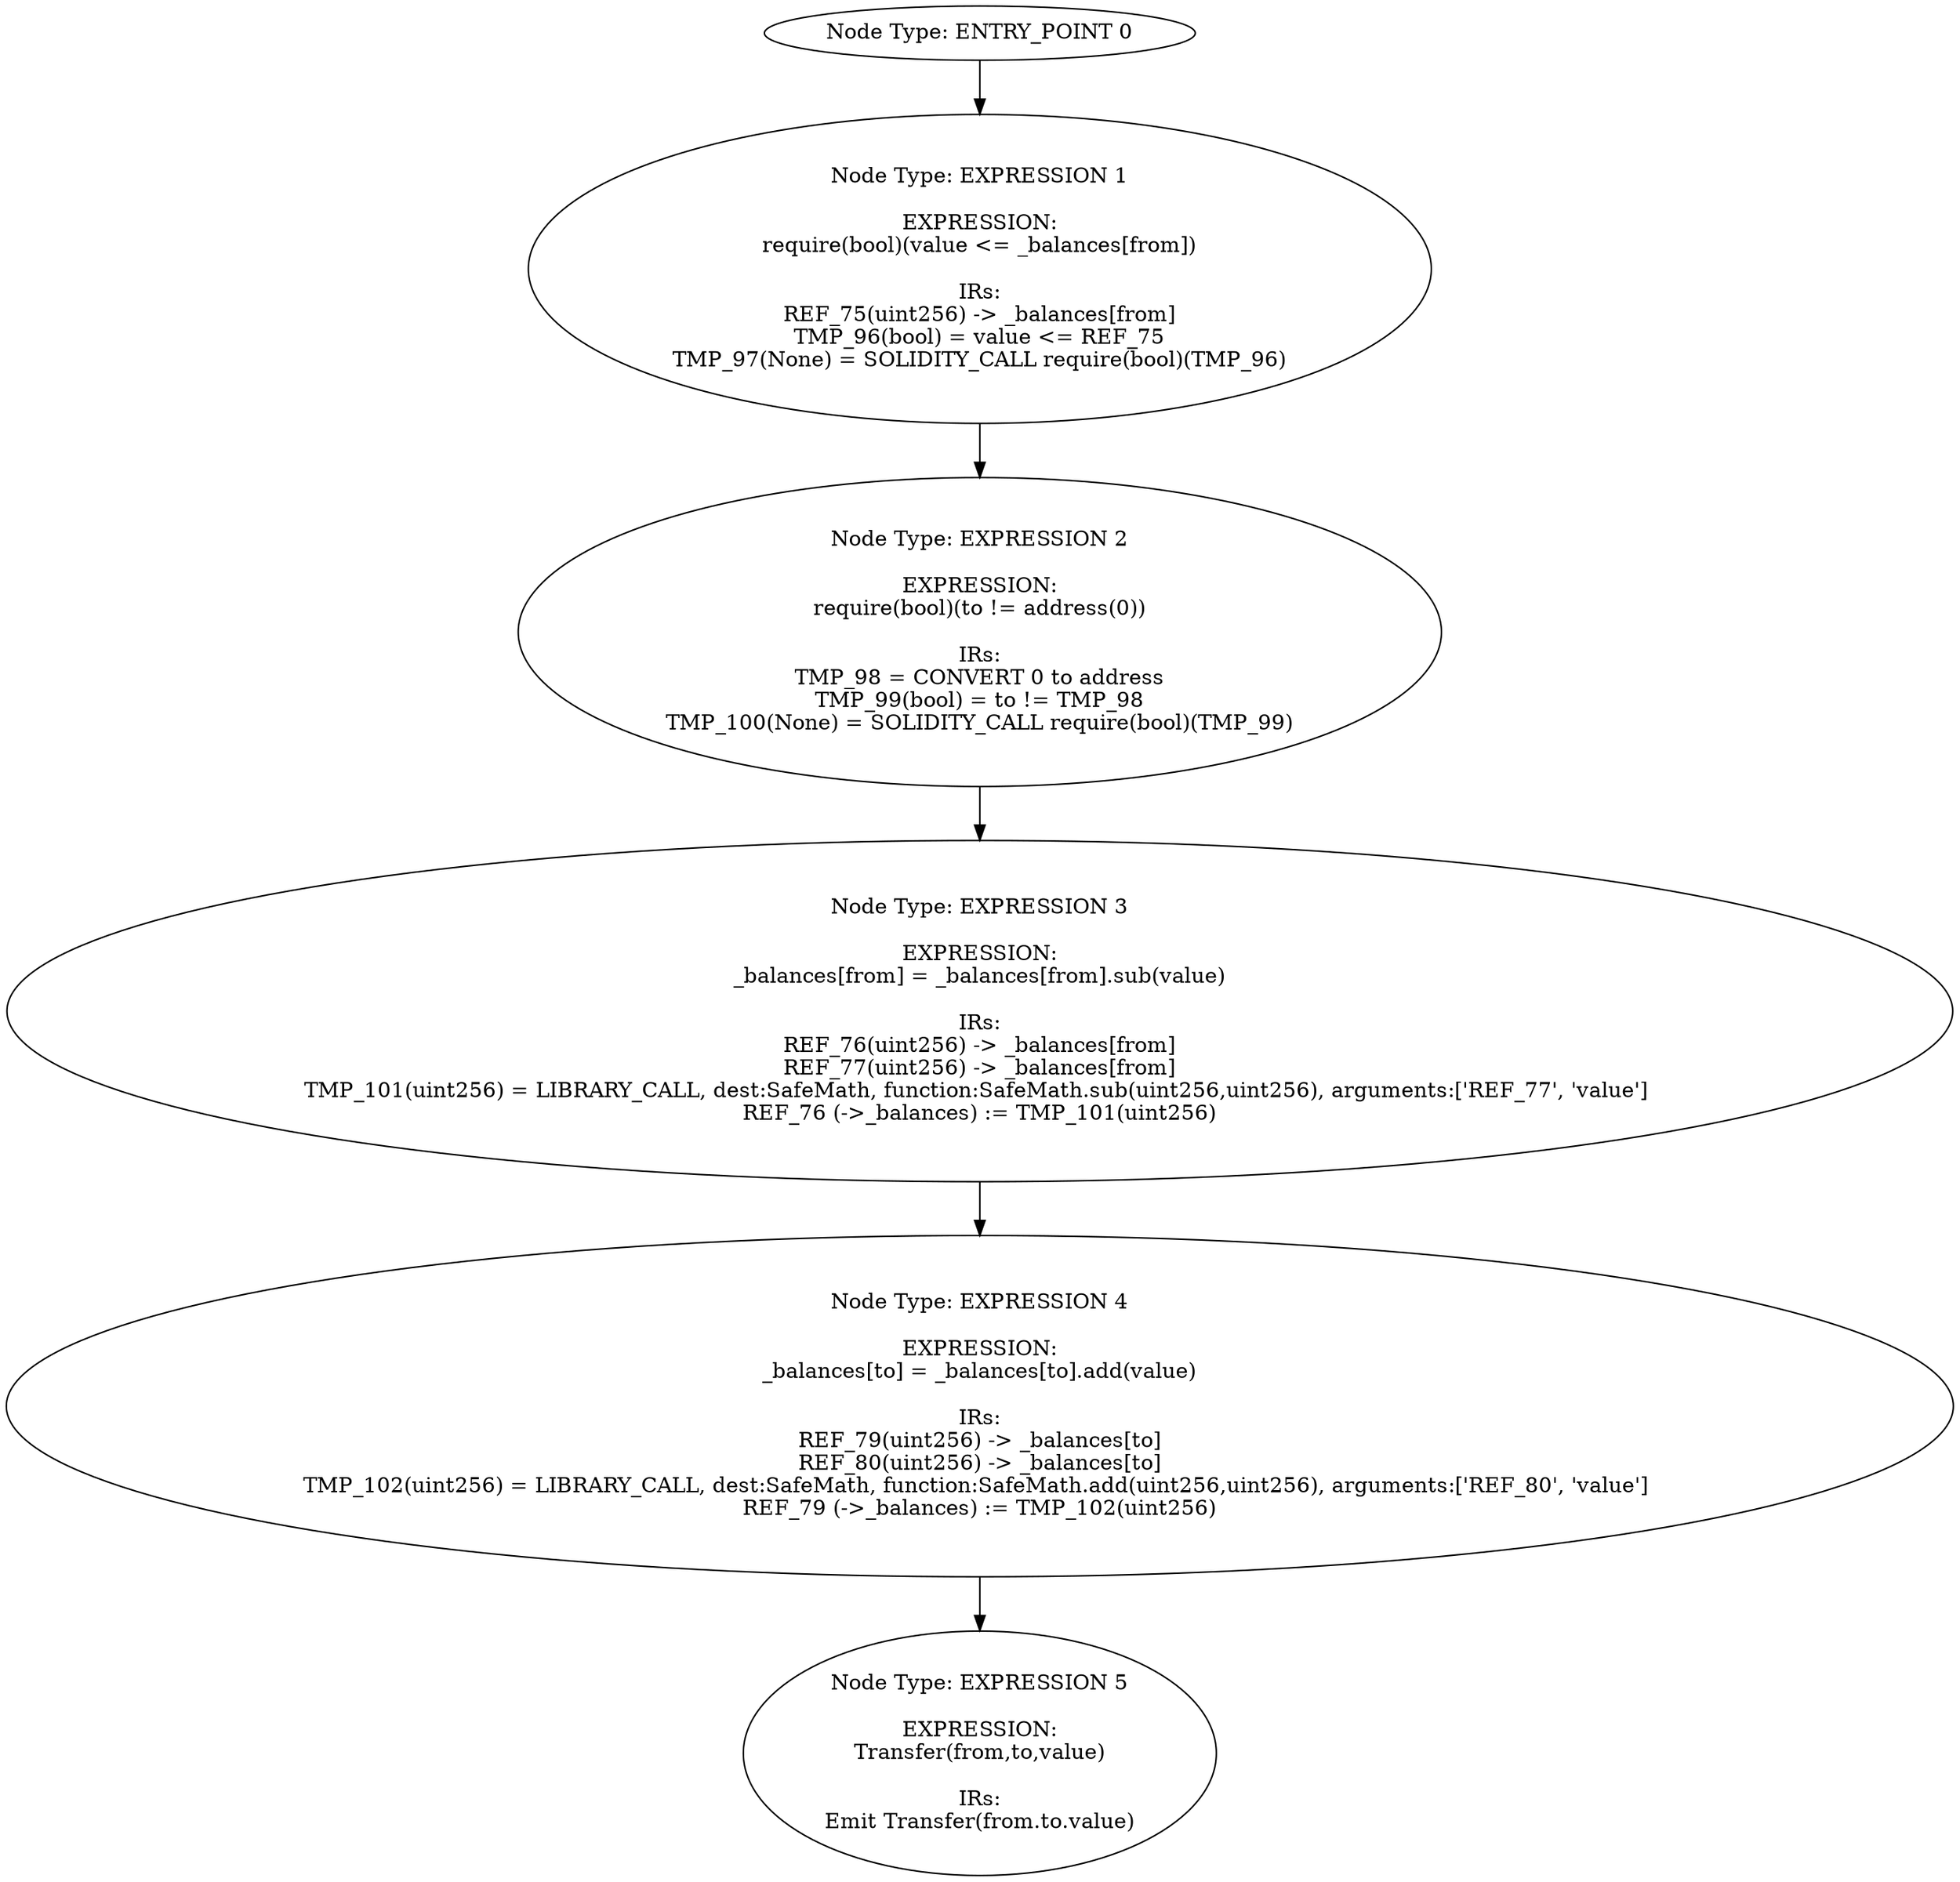 digraph{
0[label="Node Type: ENTRY_POINT 0
"];
0->1;
1[label="Node Type: EXPRESSION 1

EXPRESSION:
require(bool)(value <= _balances[from])

IRs:
REF_75(uint256) -> _balances[from]
TMP_96(bool) = value <= REF_75
TMP_97(None) = SOLIDITY_CALL require(bool)(TMP_96)"];
1->2;
2[label="Node Type: EXPRESSION 2

EXPRESSION:
require(bool)(to != address(0))

IRs:
TMP_98 = CONVERT 0 to address
TMP_99(bool) = to != TMP_98
TMP_100(None) = SOLIDITY_CALL require(bool)(TMP_99)"];
2->3;
3[label="Node Type: EXPRESSION 3

EXPRESSION:
_balances[from] = _balances[from].sub(value)

IRs:
REF_76(uint256) -> _balances[from]
REF_77(uint256) -> _balances[from]
TMP_101(uint256) = LIBRARY_CALL, dest:SafeMath, function:SafeMath.sub(uint256,uint256), arguments:['REF_77', 'value'] 
REF_76 (->_balances) := TMP_101(uint256)"];
3->4;
4[label="Node Type: EXPRESSION 4

EXPRESSION:
_balances[to] = _balances[to].add(value)

IRs:
REF_79(uint256) -> _balances[to]
REF_80(uint256) -> _balances[to]
TMP_102(uint256) = LIBRARY_CALL, dest:SafeMath, function:SafeMath.add(uint256,uint256), arguments:['REF_80', 'value'] 
REF_79 (->_balances) := TMP_102(uint256)"];
4->5;
5[label="Node Type: EXPRESSION 5

EXPRESSION:
Transfer(from,to,value)

IRs:
Emit Transfer(from.to.value)"];
}
